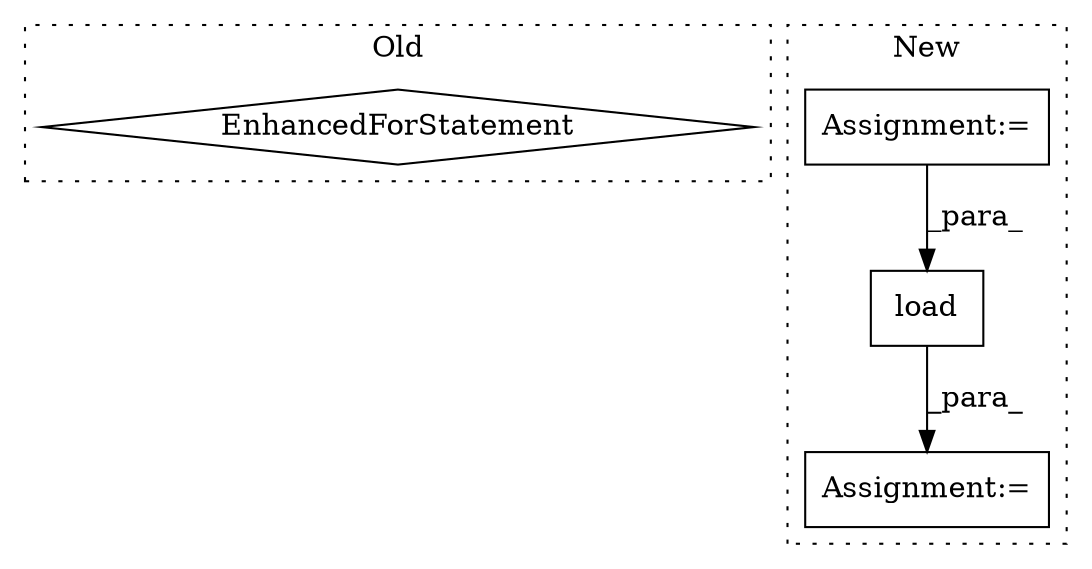 digraph G {
subgraph cluster0 {
1 [label="EnhancedForStatement" a="70" s="3543,3631" l="70,2" shape="diamond"];
label = "Old";
style="dotted";
}
subgraph cluster1 {
2 [label="load" a="32" s="3666,3770" l="5,2" shape="box"];
3 [label="Assignment:=" a="7" s="3630" l="1" shape="box"];
4 [label="Assignment:=" a="7" s="3830" l="33" shape="box"];
label = "New";
style="dotted";
}
2 -> 3 [label="_para_"];
4 -> 2 [label="_para_"];
}